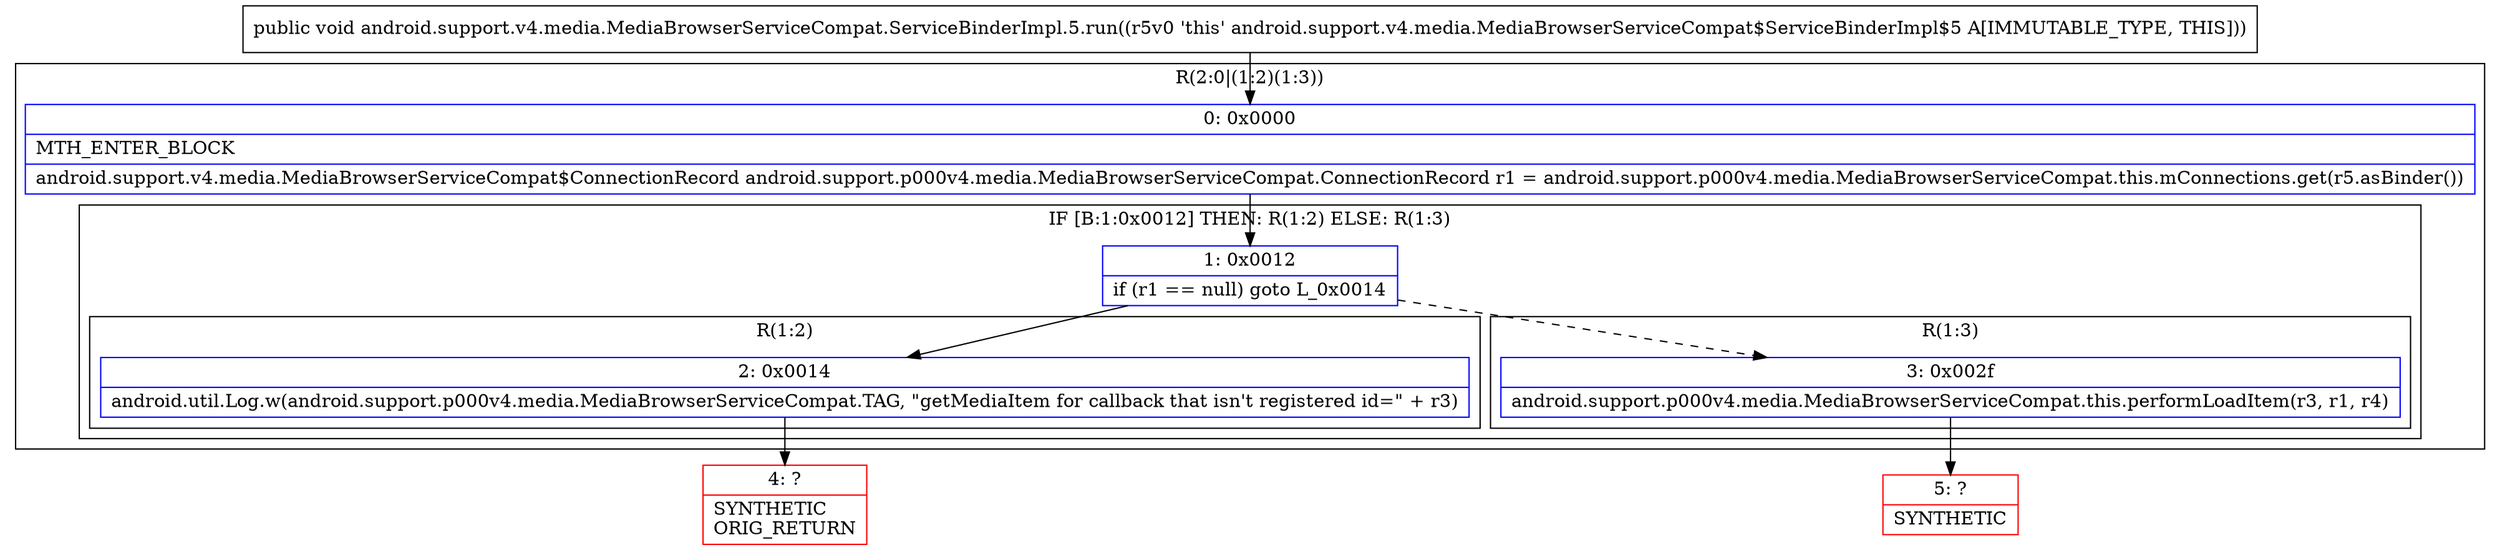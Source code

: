 digraph "CFG forandroid.support.v4.media.MediaBrowserServiceCompat.ServiceBinderImpl.5.run()V" {
subgraph cluster_Region_1810398736 {
label = "R(2:0|(1:2)(1:3))";
node [shape=record,color=blue];
Node_0 [shape=record,label="{0\:\ 0x0000|MTH_ENTER_BLOCK\l|android.support.v4.media.MediaBrowserServiceCompat$ConnectionRecord android.support.p000v4.media.MediaBrowserServiceCompat.ConnectionRecord r1 = android.support.p000v4.media.MediaBrowserServiceCompat.this.mConnections.get(r5.asBinder())\l}"];
subgraph cluster_IfRegion_1896021906 {
label = "IF [B:1:0x0012] THEN: R(1:2) ELSE: R(1:3)";
node [shape=record,color=blue];
Node_1 [shape=record,label="{1\:\ 0x0012|if (r1 == null) goto L_0x0014\l}"];
subgraph cluster_Region_1128463021 {
label = "R(1:2)";
node [shape=record,color=blue];
Node_2 [shape=record,label="{2\:\ 0x0014|android.util.Log.w(android.support.p000v4.media.MediaBrowserServiceCompat.TAG, \"getMediaItem for callback that isn't registered id=\" + r3)\l}"];
}
subgraph cluster_Region_1024062727 {
label = "R(1:3)";
node [shape=record,color=blue];
Node_3 [shape=record,label="{3\:\ 0x002f|android.support.p000v4.media.MediaBrowserServiceCompat.this.performLoadItem(r3, r1, r4)\l}"];
}
}
}
Node_4 [shape=record,color=red,label="{4\:\ ?|SYNTHETIC\lORIG_RETURN\l}"];
Node_5 [shape=record,color=red,label="{5\:\ ?|SYNTHETIC\l}"];
MethodNode[shape=record,label="{public void android.support.v4.media.MediaBrowserServiceCompat.ServiceBinderImpl.5.run((r5v0 'this' android.support.v4.media.MediaBrowserServiceCompat$ServiceBinderImpl$5 A[IMMUTABLE_TYPE, THIS])) }"];
MethodNode -> Node_0;
Node_0 -> Node_1;
Node_1 -> Node_2;
Node_1 -> Node_3[style=dashed];
Node_2 -> Node_4;
Node_3 -> Node_5;
}

